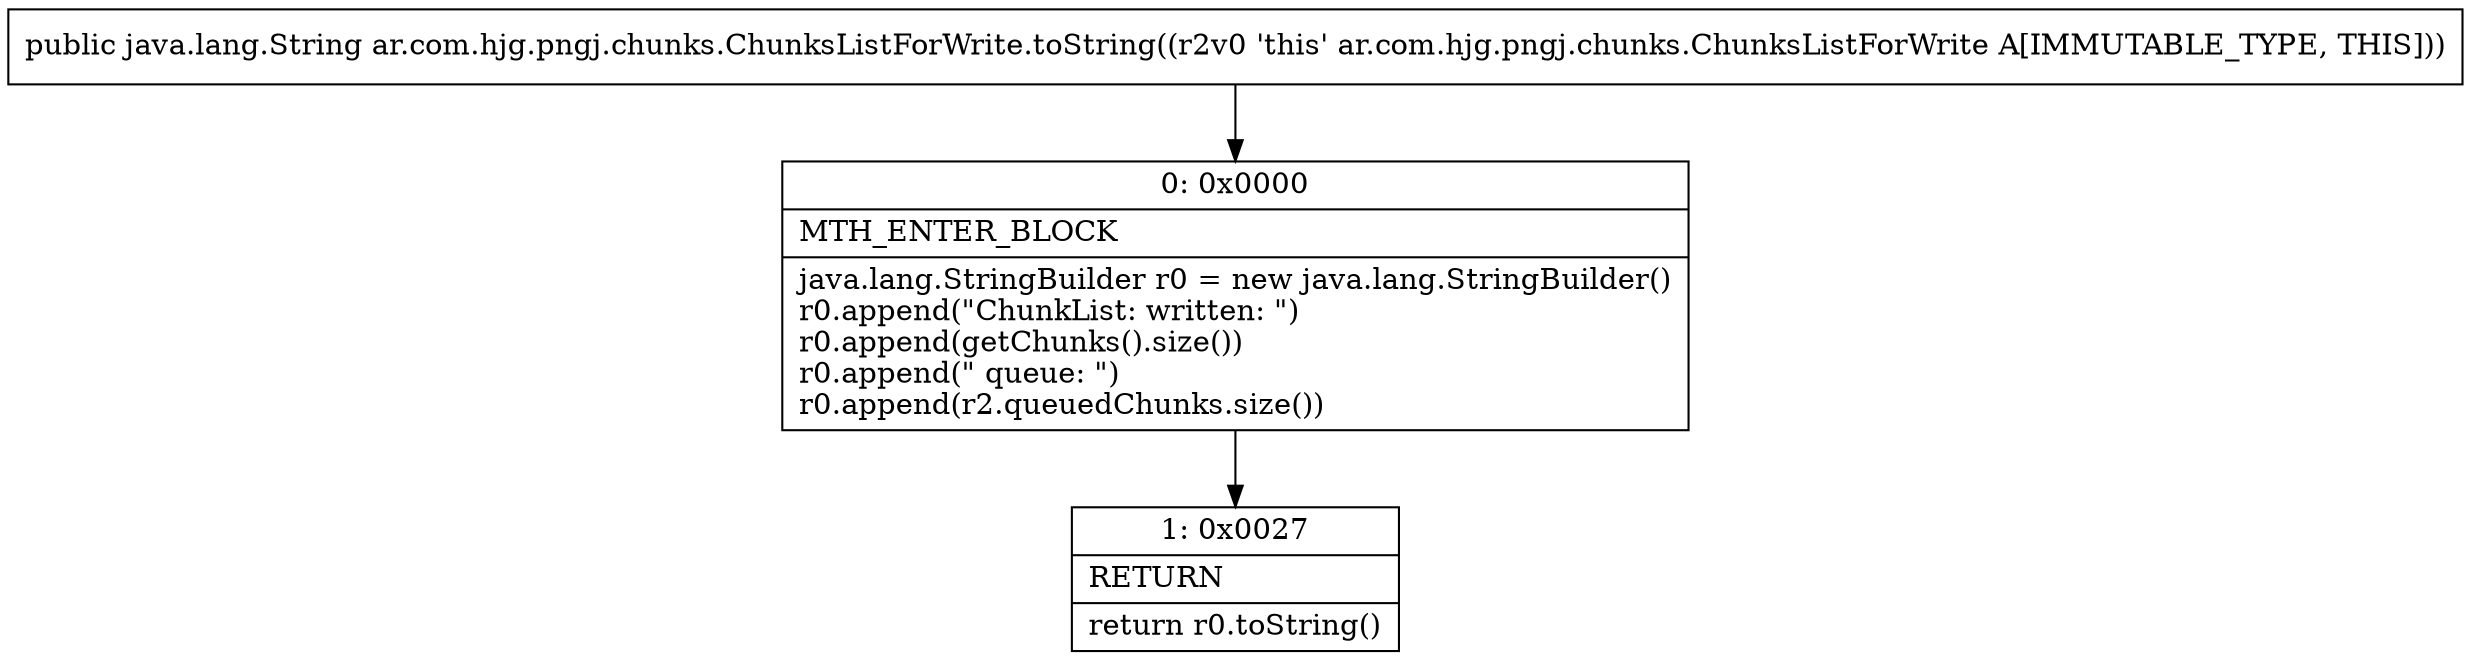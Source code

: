 digraph "CFG forar.com.hjg.pngj.chunks.ChunksListForWrite.toString()Ljava\/lang\/String;" {
Node_0 [shape=record,label="{0\:\ 0x0000|MTH_ENTER_BLOCK\l|java.lang.StringBuilder r0 = new java.lang.StringBuilder()\lr0.append(\"ChunkList: written: \")\lr0.append(getChunks().size())\lr0.append(\" queue: \")\lr0.append(r2.queuedChunks.size())\l}"];
Node_1 [shape=record,label="{1\:\ 0x0027|RETURN\l|return r0.toString()\l}"];
MethodNode[shape=record,label="{public java.lang.String ar.com.hjg.pngj.chunks.ChunksListForWrite.toString((r2v0 'this' ar.com.hjg.pngj.chunks.ChunksListForWrite A[IMMUTABLE_TYPE, THIS])) }"];
MethodNode -> Node_0;
Node_0 -> Node_1;
}

